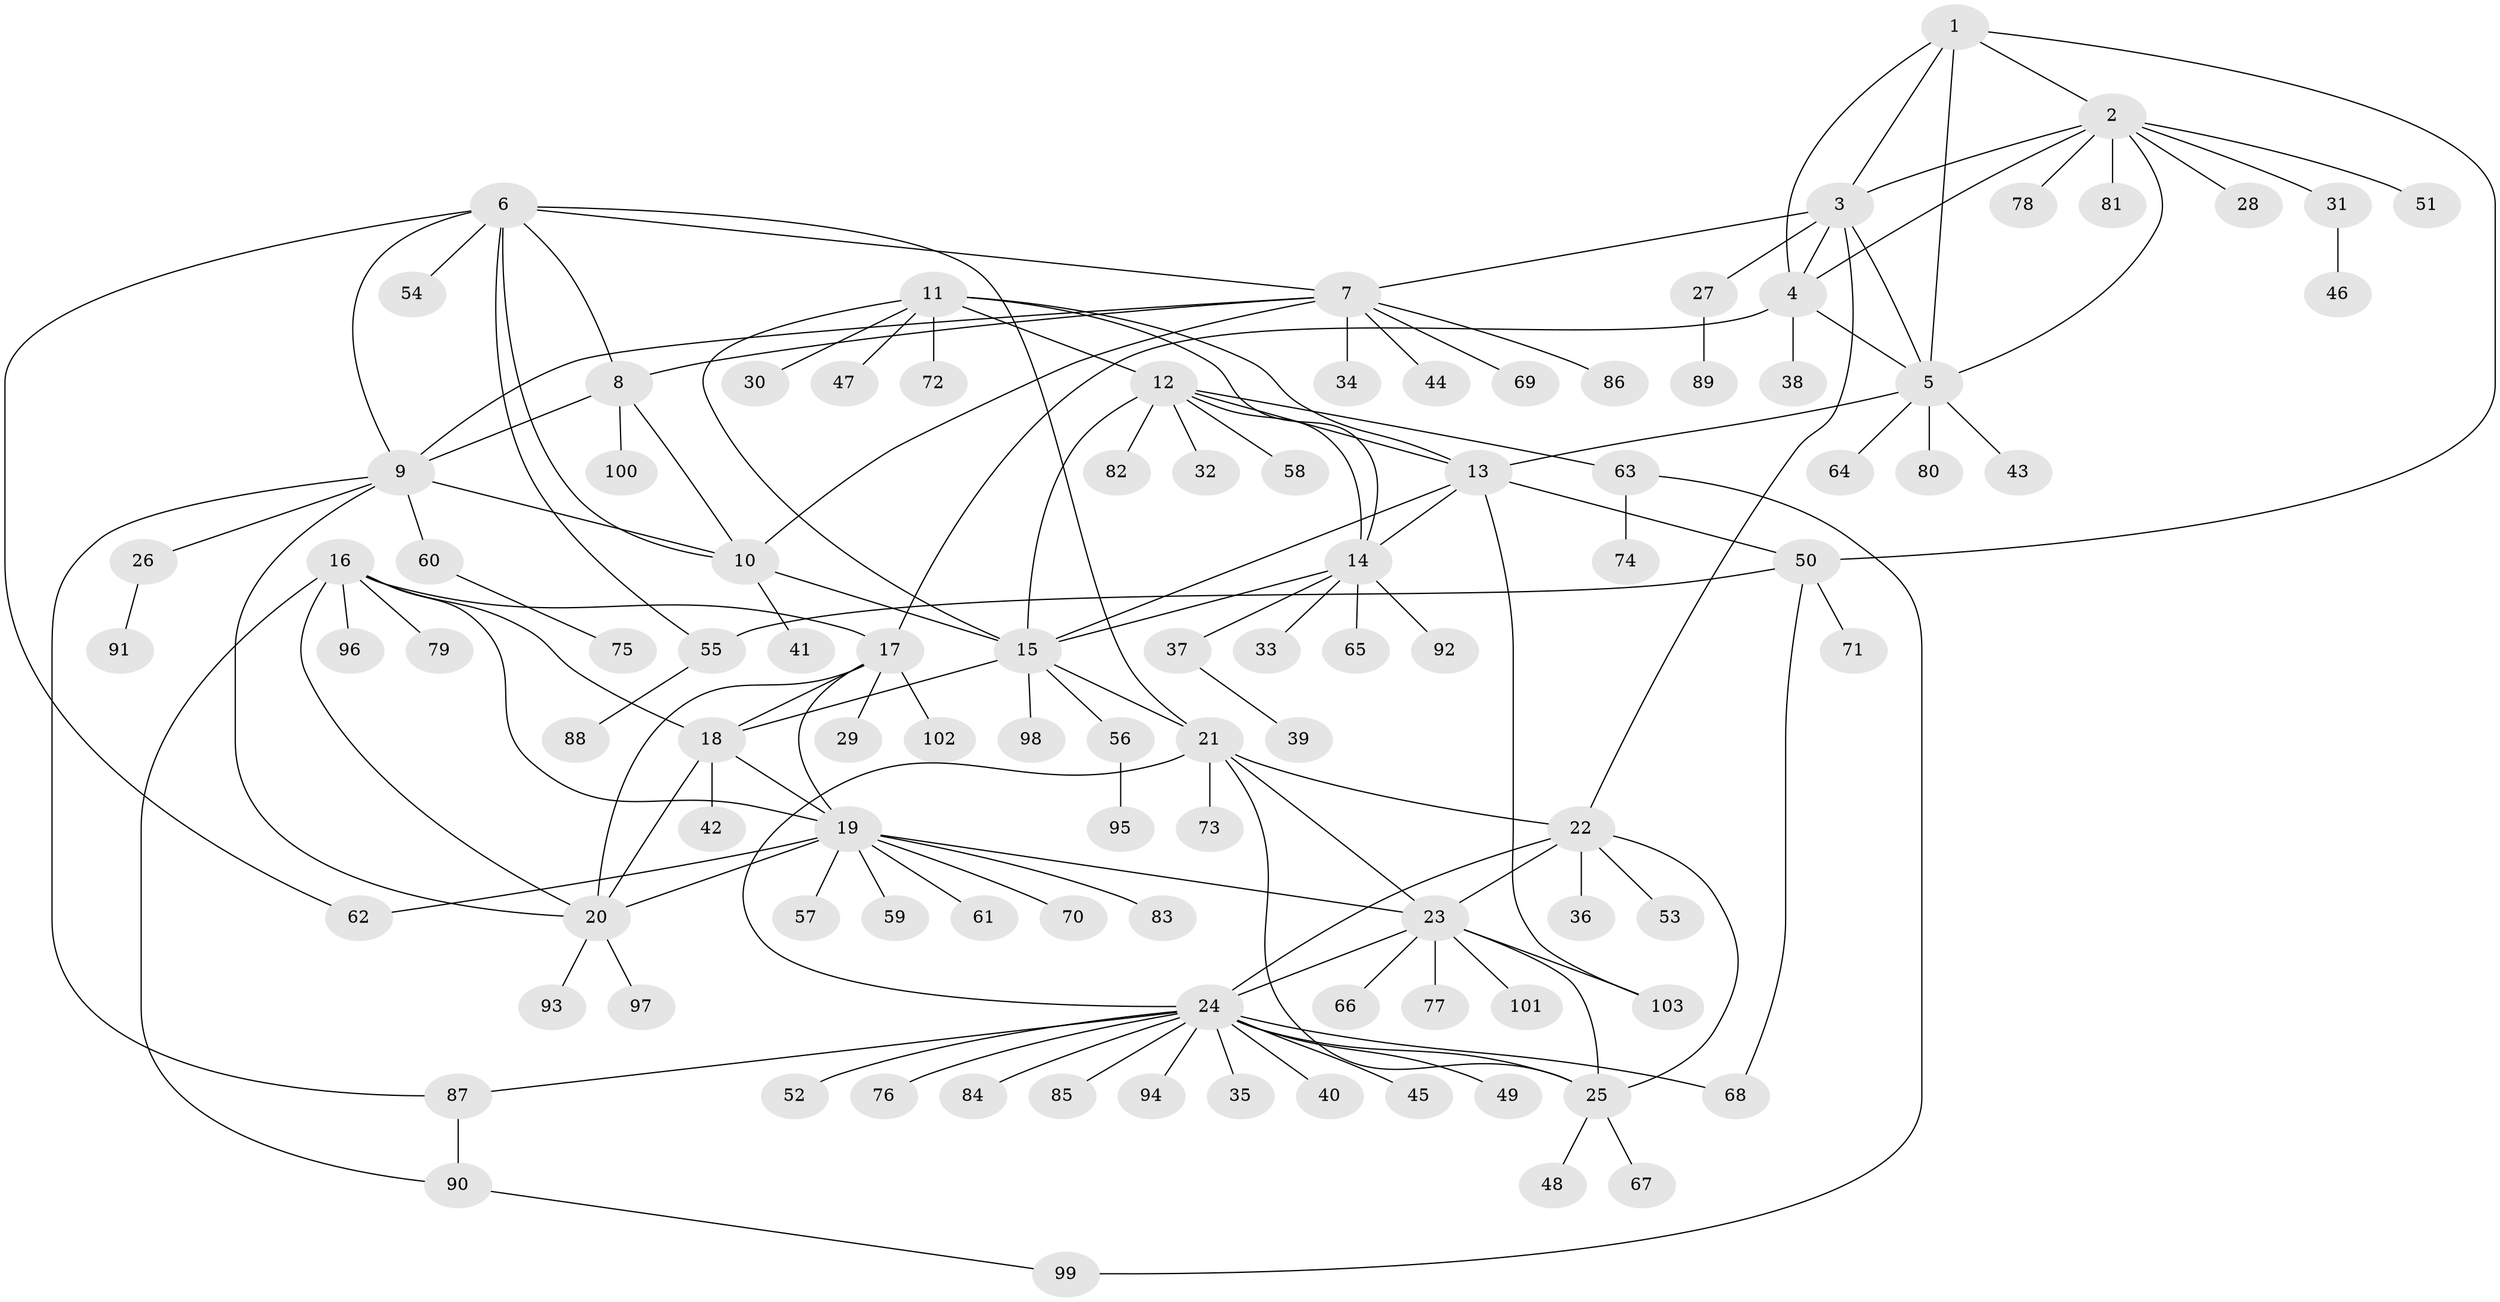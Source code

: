 // coarse degree distribution, {8: 0.05128205128205128, 7: 0.038461538461538464, 6: 0.038461538461538464, 9: 0.02564102564102564, 11: 0.01282051282051282, 5: 0.05128205128205128, 12: 0.01282051282051282, 15: 0.01282051282051282, 1: 0.7051282051282052, 2: 0.02564102564102564, 3: 0.02564102564102564}
// Generated by graph-tools (version 1.1) at 2025/42/03/06/25 10:42:15]
// undirected, 103 vertices, 146 edges
graph export_dot {
graph [start="1"]
  node [color=gray90,style=filled];
  1;
  2;
  3;
  4;
  5;
  6;
  7;
  8;
  9;
  10;
  11;
  12;
  13;
  14;
  15;
  16;
  17;
  18;
  19;
  20;
  21;
  22;
  23;
  24;
  25;
  26;
  27;
  28;
  29;
  30;
  31;
  32;
  33;
  34;
  35;
  36;
  37;
  38;
  39;
  40;
  41;
  42;
  43;
  44;
  45;
  46;
  47;
  48;
  49;
  50;
  51;
  52;
  53;
  54;
  55;
  56;
  57;
  58;
  59;
  60;
  61;
  62;
  63;
  64;
  65;
  66;
  67;
  68;
  69;
  70;
  71;
  72;
  73;
  74;
  75;
  76;
  77;
  78;
  79;
  80;
  81;
  82;
  83;
  84;
  85;
  86;
  87;
  88;
  89;
  90;
  91;
  92;
  93;
  94;
  95;
  96;
  97;
  98;
  99;
  100;
  101;
  102;
  103;
  1 -- 2;
  1 -- 3;
  1 -- 4;
  1 -- 5;
  1 -- 50;
  2 -- 3;
  2 -- 4;
  2 -- 5;
  2 -- 28;
  2 -- 31;
  2 -- 51;
  2 -- 78;
  2 -- 81;
  3 -- 4;
  3 -- 5;
  3 -- 7;
  3 -- 22;
  3 -- 27;
  4 -- 5;
  4 -- 17;
  4 -- 38;
  5 -- 13;
  5 -- 43;
  5 -- 64;
  5 -- 80;
  6 -- 7;
  6 -- 8;
  6 -- 9;
  6 -- 10;
  6 -- 21;
  6 -- 54;
  6 -- 55;
  6 -- 62;
  7 -- 8;
  7 -- 9;
  7 -- 10;
  7 -- 34;
  7 -- 44;
  7 -- 69;
  7 -- 86;
  8 -- 9;
  8 -- 10;
  8 -- 100;
  9 -- 10;
  9 -- 20;
  9 -- 26;
  9 -- 60;
  9 -- 87;
  10 -- 15;
  10 -- 41;
  11 -- 12;
  11 -- 13;
  11 -- 14;
  11 -- 15;
  11 -- 30;
  11 -- 47;
  11 -- 72;
  12 -- 13;
  12 -- 14;
  12 -- 15;
  12 -- 32;
  12 -- 58;
  12 -- 63;
  12 -- 82;
  13 -- 14;
  13 -- 15;
  13 -- 50;
  13 -- 103;
  14 -- 15;
  14 -- 33;
  14 -- 37;
  14 -- 65;
  14 -- 92;
  15 -- 18;
  15 -- 21;
  15 -- 56;
  15 -- 98;
  16 -- 17;
  16 -- 18;
  16 -- 19;
  16 -- 20;
  16 -- 79;
  16 -- 90;
  16 -- 96;
  17 -- 18;
  17 -- 19;
  17 -- 20;
  17 -- 29;
  17 -- 102;
  18 -- 19;
  18 -- 20;
  18 -- 42;
  19 -- 20;
  19 -- 23;
  19 -- 57;
  19 -- 59;
  19 -- 61;
  19 -- 62;
  19 -- 70;
  19 -- 83;
  20 -- 93;
  20 -- 97;
  21 -- 22;
  21 -- 23;
  21 -- 24;
  21 -- 25;
  21 -- 73;
  22 -- 23;
  22 -- 24;
  22 -- 25;
  22 -- 36;
  22 -- 53;
  23 -- 24;
  23 -- 25;
  23 -- 66;
  23 -- 77;
  23 -- 101;
  23 -- 103;
  24 -- 25;
  24 -- 35;
  24 -- 40;
  24 -- 45;
  24 -- 49;
  24 -- 52;
  24 -- 68;
  24 -- 76;
  24 -- 84;
  24 -- 85;
  24 -- 87;
  24 -- 94;
  25 -- 48;
  25 -- 67;
  26 -- 91;
  27 -- 89;
  31 -- 46;
  37 -- 39;
  50 -- 55;
  50 -- 68;
  50 -- 71;
  55 -- 88;
  56 -- 95;
  60 -- 75;
  63 -- 74;
  63 -- 99;
  87 -- 90;
  90 -- 99;
}
